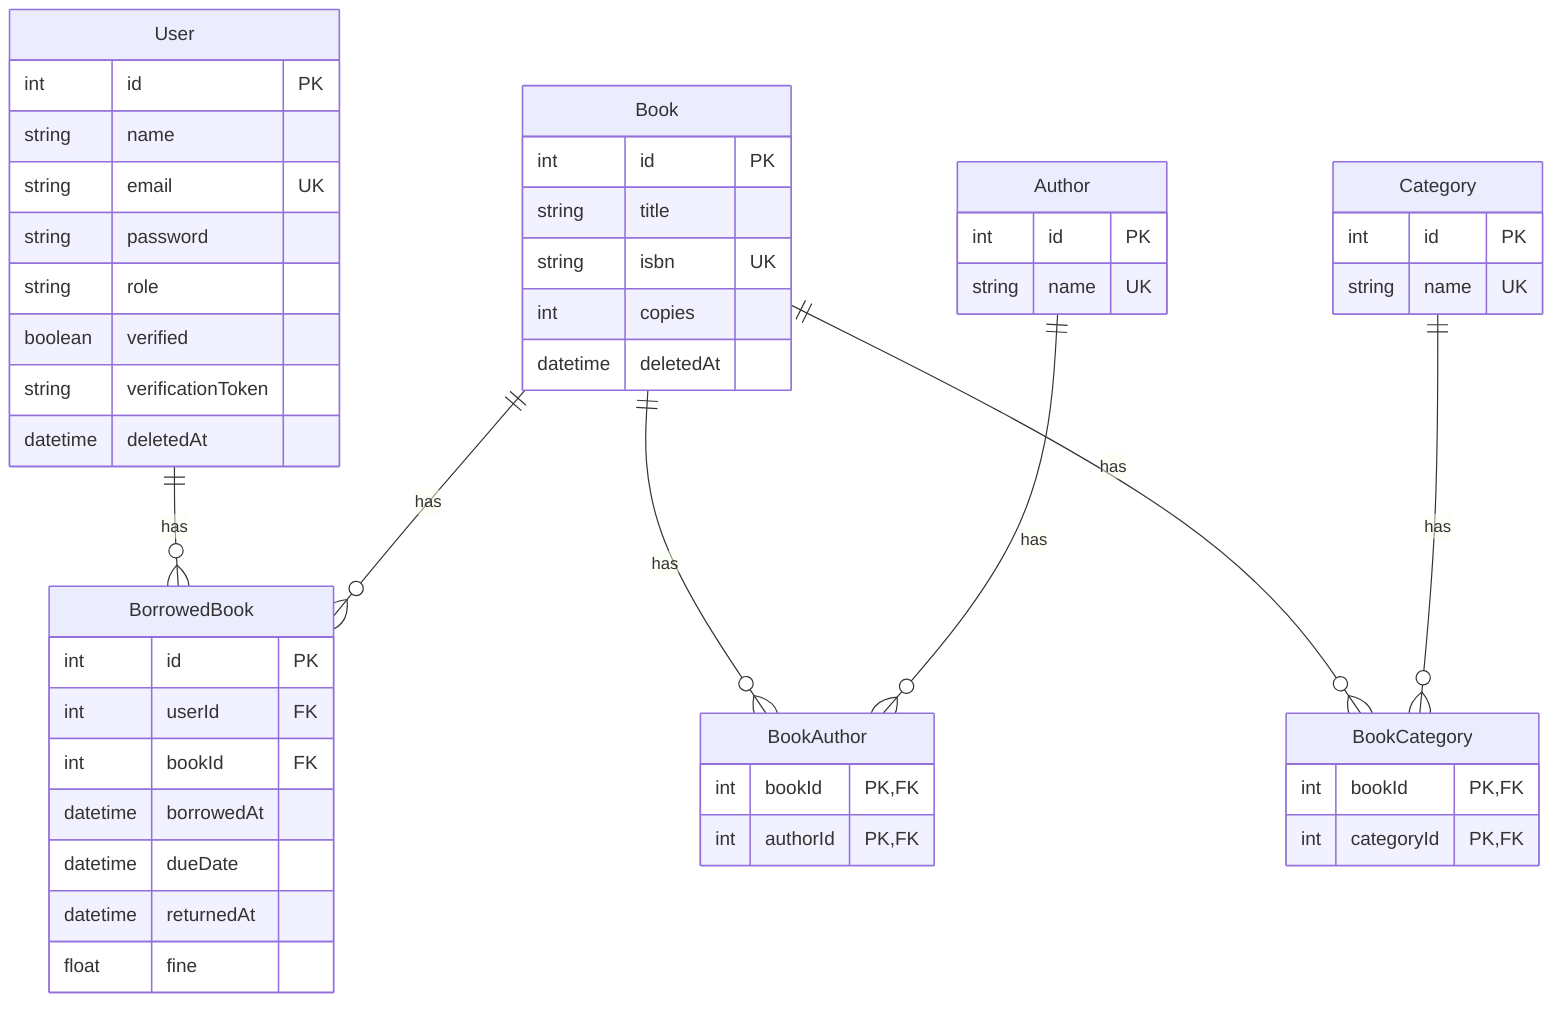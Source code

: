 erDiagram
    User ||--o{ BorrowedBook : has
    Book ||--o{ BorrowedBook : has
    Book ||--o{ BookAuthor : has
    Author ||--o{ BookAuthor : has
    Book ||--o{ BookCategory : has
    Category ||--o{ BookCategory : has

    User {
        int id PK
        string name
        string email UK
        string password
        string role
        boolean verified
        string verificationToken
        datetime deletedAt
    }

    Book {
        int id PK
        string title
        string isbn UK
        int copies
        datetime deletedAt
    }

    Author {
        int id PK
        string name UK
    }

    Category {
        int id PK
        string name UK
    }

    BookAuthor {
        int bookId PK,FK
        int authorId PK,FK
    }

    BookCategory {
        int bookId PK,FK
        int categoryId PK,FK
    }

    BorrowedBook {
        int id PK
        int userId FK
        int bookId FK
        datetime borrowedAt
        datetime dueDate
        datetime returnedAt
        float fine
    }